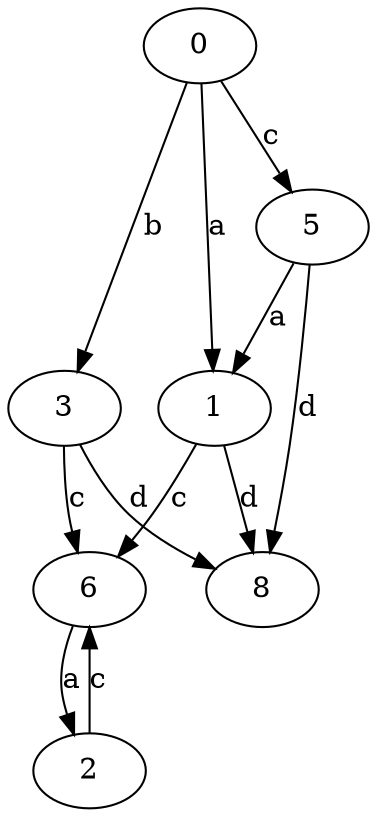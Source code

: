 strict digraph  {
1;
2;
3;
5;
0;
6;
8;
1 -> 6  [label=c];
1 -> 8  [label=d];
2 -> 6  [label=c];
3 -> 6  [label=c];
3 -> 8  [label=d];
5 -> 1  [label=a];
5 -> 8  [label=d];
0 -> 1  [label=a];
0 -> 3  [label=b];
0 -> 5  [label=c];
6 -> 2  [label=a];
}
